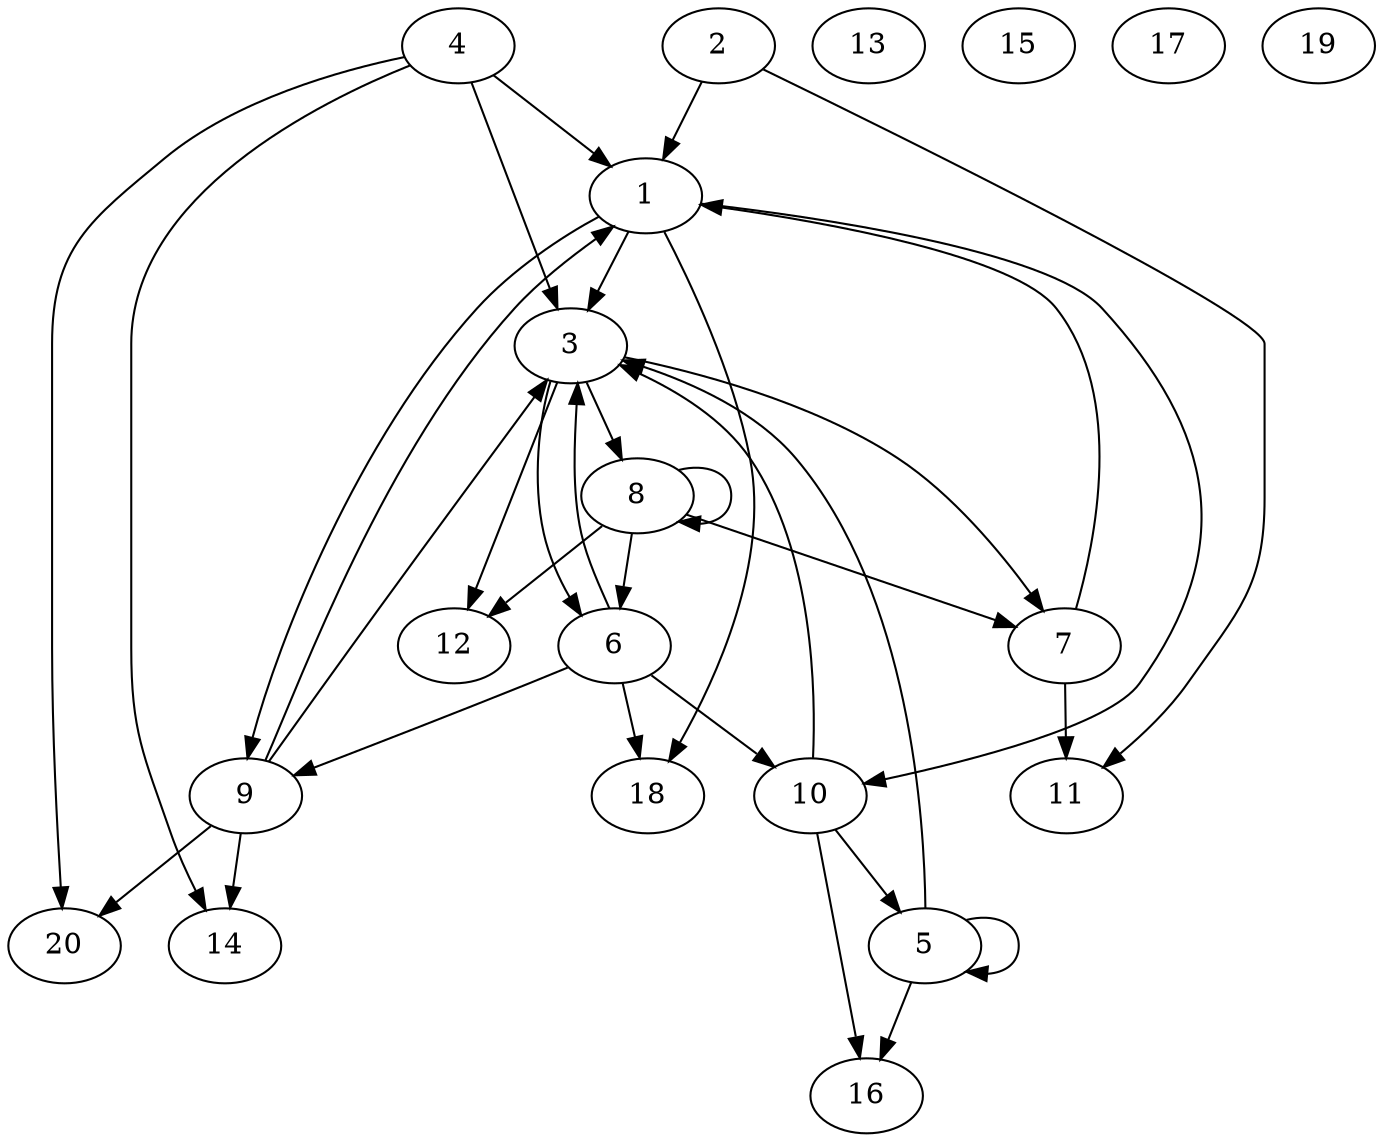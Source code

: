 digraph G {
1 -> {3 9 10 18 }
2 -> {1 11 }
3 -> {6 7 8 12 }
4 -> {1 3 14 20 }
5 -> {3 5 16 }
6 -> {3 9 10 18 }
7 -> {1 11 }
8 -> {6 7 8 12 }
9 -> {1 3 14 20 }
10 -> {3 5 16 }
11 -> {}
12 -> {}
13 -> {}
14 -> {}
15 -> {}
16 -> {}
17 -> {}
18 -> {}
19 -> {}
20 -> {}
}
